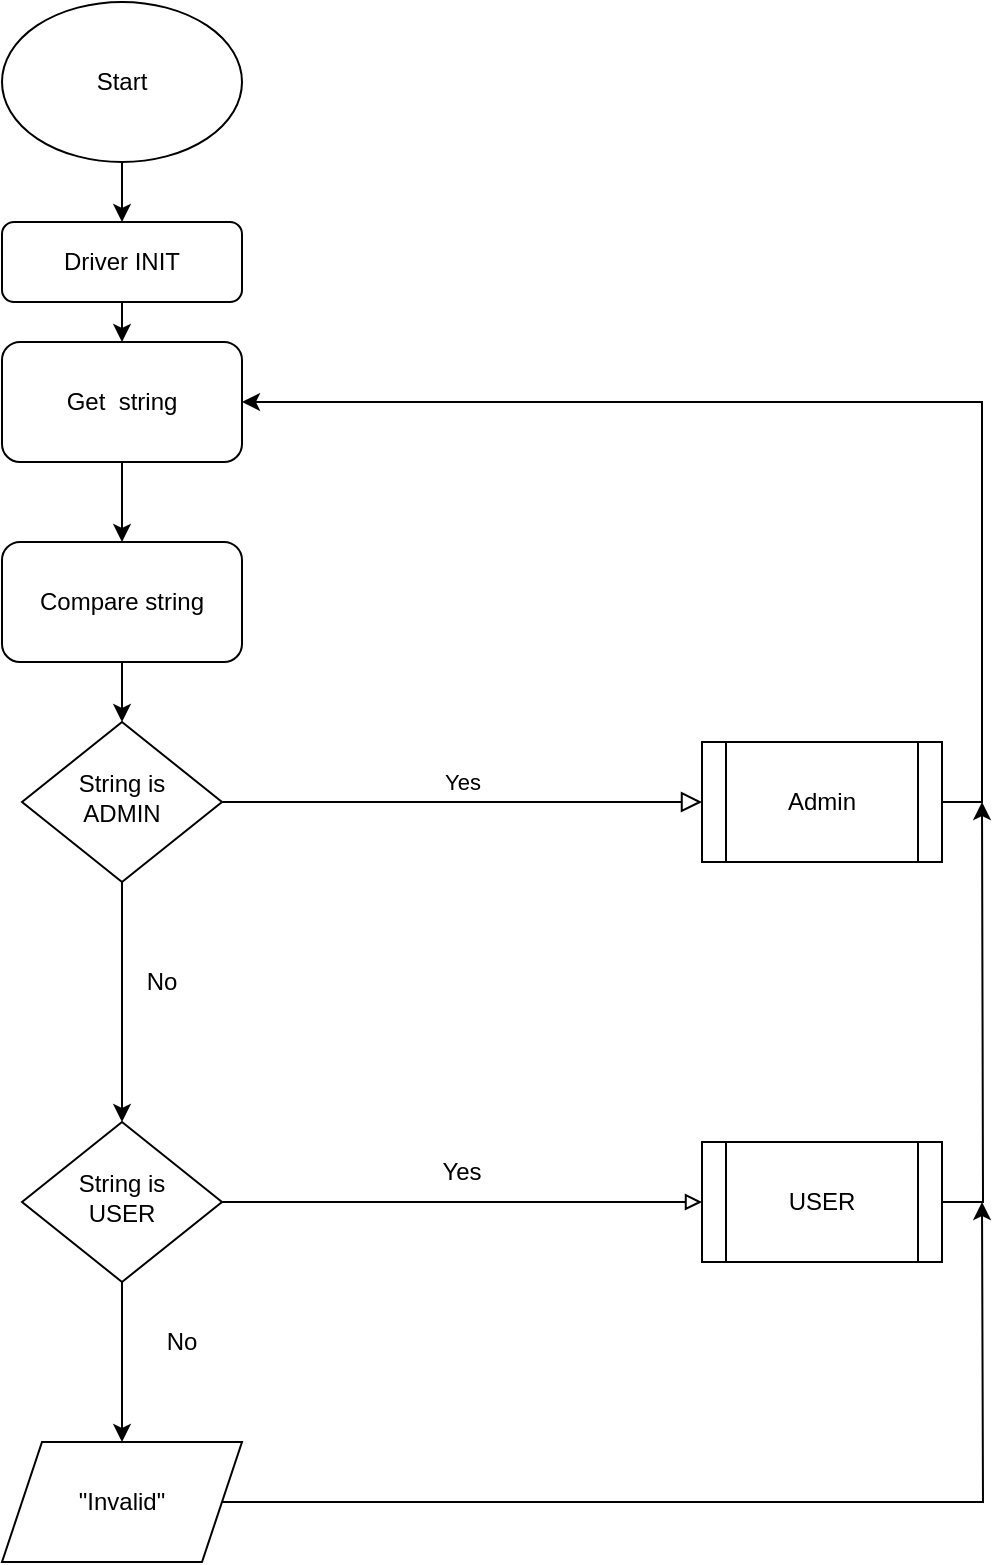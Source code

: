 <mxfile version="14.6.13" type="device"><diagram id="C5RBs43oDa-KdzZeNtuy" name="Page-1"><mxGraphModel dx="852" dy="494" grid="1" gridSize="10" guides="1" tooltips="1" connect="1" arrows="1" fold="1" page="1" pageScale="1" pageWidth="827" pageHeight="1169" math="0" shadow="0"><root><mxCell id="WIyWlLk6GJQsqaUBKTNV-0"/><mxCell id="WIyWlLk6GJQsqaUBKTNV-1" parent="WIyWlLk6GJQsqaUBKTNV-0"/><mxCell id="_VcQQSdB0zZ3Yk43JGoB-4" style="edgeStyle=orthogonalEdgeStyle;rounded=0;orthogonalLoop=1;jettySize=auto;html=1;exitX=0.5;exitY=1;exitDx=0;exitDy=0;entryX=0.5;entryY=0;entryDx=0;entryDy=0;" edge="1" parent="WIyWlLk6GJQsqaUBKTNV-1" source="WIyWlLk6GJQsqaUBKTNV-3" target="_VcQQSdB0zZ3Yk43JGoB-3"><mxGeometry relative="1" as="geometry"/></mxCell><mxCell id="WIyWlLk6GJQsqaUBKTNV-3" value="Driver INIT" style="rounded=1;whiteSpace=wrap;html=1;fontSize=12;glass=0;strokeWidth=1;shadow=0;" parent="WIyWlLk6GJQsqaUBKTNV-1" vertex="1"><mxGeometry x="160" y="120" width="120" height="40" as="geometry"/></mxCell><mxCell id="_VcQQSdB0zZ3Yk43JGoB-14" style="edgeStyle=orthogonalEdgeStyle;rounded=0;orthogonalLoop=1;jettySize=auto;html=1;exitX=1;exitY=0.5;exitDx=0;exitDy=0;entryX=0;entryY=0.5;entryDx=0;entryDy=0;endArrow=block;endFill=0;" edge="1" parent="WIyWlLk6GJQsqaUBKTNV-1" source="WIyWlLk6GJQsqaUBKTNV-6" target="_VcQQSdB0zZ3Yk43JGoB-13"><mxGeometry relative="1" as="geometry"/></mxCell><mxCell id="_VcQQSdB0zZ3Yk43JGoB-21" style="edgeStyle=orthogonalEdgeStyle;rounded=0;orthogonalLoop=1;jettySize=auto;html=1;exitX=0.5;exitY=1;exitDx=0;exitDy=0;endArrow=classic;endFill=1;entryX=0.5;entryY=0;entryDx=0;entryDy=0;" edge="1" parent="WIyWlLk6GJQsqaUBKTNV-1" source="WIyWlLk6GJQsqaUBKTNV-6" target="_VcQQSdB0zZ3Yk43JGoB-22"><mxGeometry relative="1" as="geometry"><mxPoint x="220" y="750" as="targetPoint"/></mxGeometry></mxCell><mxCell id="WIyWlLk6GJQsqaUBKTNV-6" value="String is&lt;br&gt;USER" style="rhombus;whiteSpace=wrap;html=1;shadow=0;fontFamily=Helvetica;fontSize=12;align=center;strokeWidth=1;spacing=6;spacingTop=-4;" parent="WIyWlLk6GJQsqaUBKTNV-1" vertex="1"><mxGeometry x="170" y="570" width="100" height="80" as="geometry"/></mxCell><mxCell id="WIyWlLk6GJQsqaUBKTNV-9" value="Yes" style="edgeStyle=orthogonalEdgeStyle;rounded=0;html=1;jettySize=auto;orthogonalLoop=1;fontSize=11;endArrow=block;endFill=0;endSize=8;strokeWidth=1;shadow=0;labelBackgroundColor=none;entryX=0;entryY=0.5;entryDx=0;entryDy=0;" parent="WIyWlLk6GJQsqaUBKTNV-1" source="WIyWlLk6GJQsqaUBKTNV-10" target="_VcQQSdB0zZ3Yk43JGoB-8" edge="1"><mxGeometry y="10" relative="1" as="geometry"><mxPoint as="offset"/><mxPoint x="580" y="470" as="targetPoint"/></mxGeometry></mxCell><mxCell id="_VcQQSdB0zZ3Yk43JGoB-11" style="edgeStyle=orthogonalEdgeStyle;rounded=0;orthogonalLoop=1;jettySize=auto;html=1;exitX=0.5;exitY=1;exitDx=0;exitDy=0;entryX=0.5;entryY=0;entryDx=0;entryDy=0;" edge="1" parent="WIyWlLk6GJQsqaUBKTNV-1" source="WIyWlLk6GJQsqaUBKTNV-10" target="WIyWlLk6GJQsqaUBKTNV-6"><mxGeometry relative="1" as="geometry"/></mxCell><mxCell id="WIyWlLk6GJQsqaUBKTNV-10" value="String is&lt;br&gt;ADMIN" style="rhombus;whiteSpace=wrap;html=1;shadow=0;fontFamily=Helvetica;fontSize=12;align=center;strokeWidth=1;spacing=6;spacingTop=-4;" parent="WIyWlLk6GJQsqaUBKTNV-1" vertex="1"><mxGeometry x="170" y="370" width="100" height="80" as="geometry"/></mxCell><mxCell id="_VcQQSdB0zZ3Yk43JGoB-1" style="edgeStyle=orthogonalEdgeStyle;rounded=0;orthogonalLoop=1;jettySize=auto;html=1;exitX=0.5;exitY=1;exitDx=0;exitDy=0;entryX=0.5;entryY=0;entryDx=0;entryDy=0;" edge="1" parent="WIyWlLk6GJQsqaUBKTNV-1" source="_VcQQSdB0zZ3Yk43JGoB-0" target="WIyWlLk6GJQsqaUBKTNV-3"><mxGeometry relative="1" as="geometry"/></mxCell><mxCell id="_VcQQSdB0zZ3Yk43JGoB-0" value="Start" style="ellipse;whiteSpace=wrap;html=1;" vertex="1" parent="WIyWlLk6GJQsqaUBKTNV-1"><mxGeometry x="160" y="10" width="120" height="80" as="geometry"/></mxCell><mxCell id="_VcQQSdB0zZ3Yk43JGoB-6" style="edgeStyle=orthogonalEdgeStyle;rounded=0;orthogonalLoop=1;jettySize=auto;html=1;exitX=0.5;exitY=1;exitDx=0;exitDy=0;entryX=0.5;entryY=0;entryDx=0;entryDy=0;" edge="1" parent="WIyWlLk6GJQsqaUBKTNV-1" source="_VcQQSdB0zZ3Yk43JGoB-3" target="_VcQQSdB0zZ3Yk43JGoB-5"><mxGeometry relative="1" as="geometry"/></mxCell><mxCell id="_VcQQSdB0zZ3Yk43JGoB-3" value="Get&amp;nbsp; string" style="rounded=1;whiteSpace=wrap;html=1;" vertex="1" parent="WIyWlLk6GJQsqaUBKTNV-1"><mxGeometry x="160" y="180" width="120" height="60" as="geometry"/></mxCell><mxCell id="_VcQQSdB0zZ3Yk43JGoB-7" style="edgeStyle=orthogonalEdgeStyle;rounded=0;orthogonalLoop=1;jettySize=auto;html=1;exitX=0.5;exitY=1;exitDx=0;exitDy=0;entryX=0.5;entryY=0;entryDx=0;entryDy=0;" edge="1" parent="WIyWlLk6GJQsqaUBKTNV-1" source="_VcQQSdB0zZ3Yk43JGoB-5" target="WIyWlLk6GJQsqaUBKTNV-10"><mxGeometry relative="1" as="geometry"/></mxCell><mxCell id="_VcQQSdB0zZ3Yk43JGoB-5" value="Compare string" style="rounded=1;whiteSpace=wrap;html=1;" vertex="1" parent="WIyWlLk6GJQsqaUBKTNV-1"><mxGeometry x="160" y="280" width="120" height="60" as="geometry"/></mxCell><mxCell id="_VcQQSdB0zZ3Yk43JGoB-10" style="edgeStyle=orthogonalEdgeStyle;rounded=0;orthogonalLoop=1;jettySize=auto;html=1;exitX=1;exitY=0.5;exitDx=0;exitDy=0;entryX=1;entryY=0.5;entryDx=0;entryDy=0;" edge="1" parent="WIyWlLk6GJQsqaUBKTNV-1" source="_VcQQSdB0zZ3Yk43JGoB-8" target="_VcQQSdB0zZ3Yk43JGoB-3"><mxGeometry relative="1" as="geometry"><mxPoint x="670" y="180" as="targetPoint"/></mxGeometry></mxCell><mxCell id="_VcQQSdB0zZ3Yk43JGoB-8" value="Admin" style="shape=process;whiteSpace=wrap;html=1;backgroundOutline=1;" vertex="1" parent="WIyWlLk6GJQsqaUBKTNV-1"><mxGeometry x="510" y="380" width="120" height="60" as="geometry"/></mxCell><mxCell id="_VcQQSdB0zZ3Yk43JGoB-16" style="edgeStyle=orthogonalEdgeStyle;rounded=0;orthogonalLoop=1;jettySize=auto;html=1;exitX=1;exitY=0.5;exitDx=0;exitDy=0;endArrow=classic;endFill=1;" edge="1" parent="WIyWlLk6GJQsqaUBKTNV-1" source="_VcQQSdB0zZ3Yk43JGoB-13"><mxGeometry relative="1" as="geometry"><mxPoint x="650" y="410" as="targetPoint"/></mxGeometry></mxCell><mxCell id="_VcQQSdB0zZ3Yk43JGoB-13" value="USER" style="shape=process;whiteSpace=wrap;html=1;backgroundOutline=1;" vertex="1" parent="WIyWlLk6GJQsqaUBKTNV-1"><mxGeometry x="510" y="580" width="120" height="60" as="geometry"/></mxCell><mxCell id="_VcQQSdB0zZ3Yk43JGoB-15" value="Yes" style="text;html=1;strokeColor=none;fillColor=none;align=center;verticalAlign=middle;whiteSpace=wrap;rounded=0;" vertex="1" parent="WIyWlLk6GJQsqaUBKTNV-1"><mxGeometry x="370" y="585" width="40" height="20" as="geometry"/></mxCell><mxCell id="_VcQQSdB0zZ3Yk43JGoB-17" value="No" style="text;html=1;strokeColor=none;fillColor=none;align=center;verticalAlign=middle;whiteSpace=wrap;rounded=0;" vertex="1" parent="WIyWlLk6GJQsqaUBKTNV-1"><mxGeometry x="220" y="490" width="40" height="20" as="geometry"/></mxCell><mxCell id="_VcQQSdB0zZ3Yk43JGoB-19" value="No" style="text;html=1;strokeColor=none;fillColor=none;align=center;verticalAlign=middle;whiteSpace=wrap;rounded=0;" vertex="1" parent="WIyWlLk6GJQsqaUBKTNV-1"><mxGeometry x="230" y="670" width="40" height="20" as="geometry"/></mxCell><mxCell id="_VcQQSdB0zZ3Yk43JGoB-23" style="edgeStyle=orthogonalEdgeStyle;rounded=0;orthogonalLoop=1;jettySize=auto;html=1;exitX=1;exitY=0.5;exitDx=0;exitDy=0;endArrow=classic;endFill=1;" edge="1" parent="WIyWlLk6GJQsqaUBKTNV-1" source="_VcQQSdB0zZ3Yk43JGoB-22"><mxGeometry relative="1" as="geometry"><mxPoint x="650" y="610" as="targetPoint"/></mxGeometry></mxCell><mxCell id="_VcQQSdB0zZ3Yk43JGoB-22" value="&quot;Invalid&quot;" style="shape=parallelogram;perimeter=parallelogramPerimeter;whiteSpace=wrap;html=1;fixedSize=1;" vertex="1" parent="WIyWlLk6GJQsqaUBKTNV-1"><mxGeometry x="160" y="730" width="120" height="60" as="geometry"/></mxCell></root></mxGraphModel></diagram></mxfile>